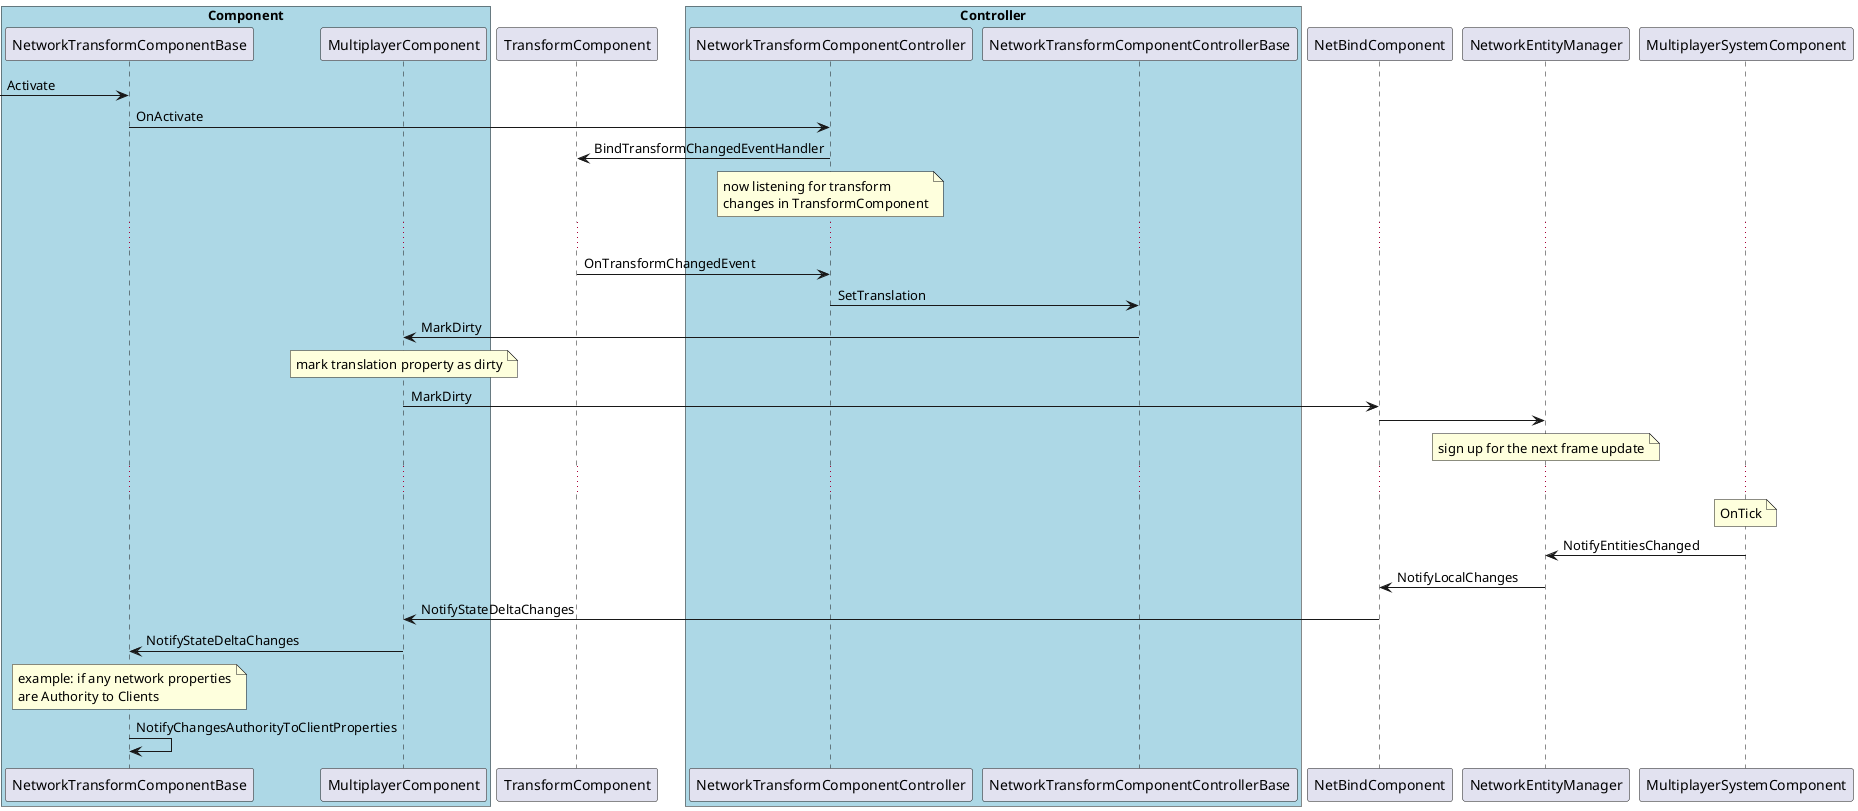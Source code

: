@startuml TransformComponent_MarkDirty

box "Component" #LightBlue
participant NetworkTransformComponentBase
participant MultiplayerComponent
end box

participant TransformComponent

box "Controller" #LightBlue
participant NetworkTransformComponentController
participant NetworkTransformComponentControllerBase
end box

-> NetworkTransformComponentBase:Activate
NetworkTransformComponentBase -> NetworkTransformComponentController:OnActivate
NetworkTransformComponentController -> TransformComponent:BindTransformChangedEventHandler
note over NetworkTransformComponentController: now listening for transform\nchanges in TransformComponent

...

TransformComponent -> NetworkTransformComponentController:OnTransformChangedEvent
NetworkTransformComponentController -> NetworkTransformComponentControllerBase:SetTranslation
NetworkTransformComponentControllerBase -> MultiplayerComponent:MarkDirty
note over MultiplayerComponent:mark translation property as dirty

MultiplayerComponent -> NetBindComponent : MarkDirty

NetBindComponent -> NetworkEntityManager
note over NetworkEntityManager: sign up for the next frame update

...

note over MultiplayerSystemComponent:OnTick
MultiplayerSystemComponent -> NetworkEntityManager:NotifyEntitiesChanged
NetworkEntityManager -> NetBindComponent:NotifyLocalChanges

NetBindComponent -> MultiplayerComponent:NotifyStateDeltaChanges
MultiplayerComponent -> NetworkTransformComponentBase:NotifyStateDeltaChanges
note over NetworkTransformComponentBase: example: if any network properties\nare Authority to Clients
NetworkTransformComponentBase -> NetworkTransformComponentBase:NotifyChangesAuthorityToClientProperties



@enduml